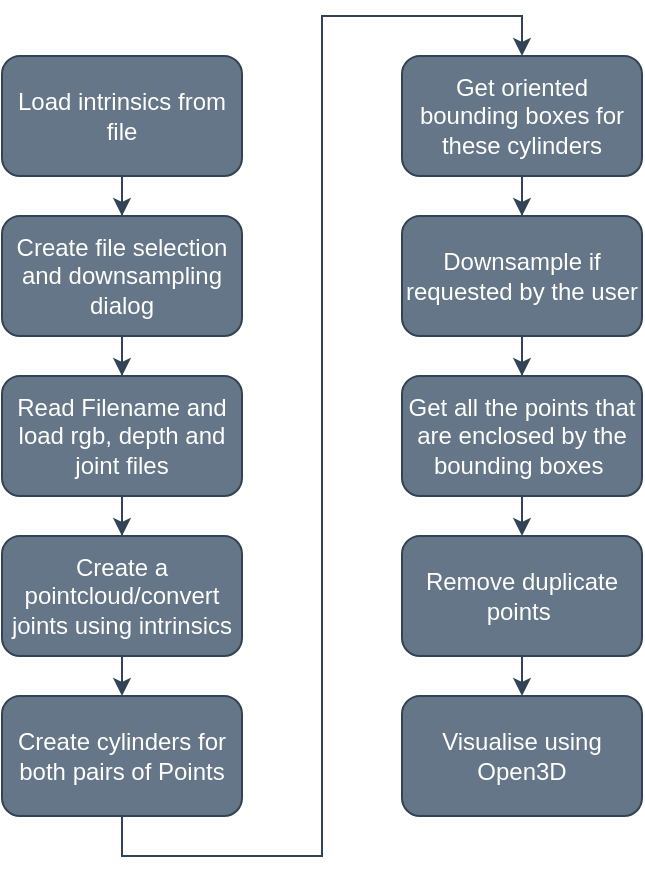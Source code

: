 <mxfile version="21.6.5" type="device">
  <diagram id="6a731a19-8d31-9384-78a2-239565b7b9f0" name="Page-1">
    <mxGraphModel dx="1098" dy="820" grid="1" gridSize="10" guides="1" tooltips="1" connect="1" arrows="1" fold="1" page="1" pageScale="1" pageWidth="1169" pageHeight="827" background="none" math="0" shadow="0">
      <root>
        <mxCell id="0" />
        <mxCell id="1" parent="0" />
        <mxCell id="n8sF6yw5eJymo0QsYwn7-57" value="" style="edgeStyle=orthogonalEdgeStyle;rounded=0;orthogonalLoop=1;jettySize=auto;html=1;fillColor=#647687;strokeColor=#314354;" edge="1" parent="1" source="n8sF6yw5eJymo0QsYwn7-55" target="n8sF6yw5eJymo0QsYwn7-56">
          <mxGeometry relative="1" as="geometry" />
        </mxCell>
        <mxCell id="n8sF6yw5eJymo0QsYwn7-55" value="Load intrinsics from file" style="rounded=1;whiteSpace=wrap;html=1;fillColor=#647687;strokeColor=#314354;fontColor=#ffffff;" vertex="1" parent="1">
          <mxGeometry x="240" y="60" width="120" height="60" as="geometry" />
        </mxCell>
        <mxCell id="n8sF6yw5eJymo0QsYwn7-59" value="" style="edgeStyle=orthogonalEdgeStyle;rounded=0;orthogonalLoop=1;jettySize=auto;html=1;fillColor=#647687;strokeColor=#314354;" edge="1" parent="1" source="n8sF6yw5eJymo0QsYwn7-56" target="n8sF6yw5eJymo0QsYwn7-58">
          <mxGeometry relative="1" as="geometry" />
        </mxCell>
        <mxCell id="n8sF6yw5eJymo0QsYwn7-56" value="Create file selection and downsampling dialog" style="whiteSpace=wrap;html=1;fillColor=#647687;strokeColor=#314354;rounded=1;fontColor=#ffffff;" vertex="1" parent="1">
          <mxGeometry x="240" y="140" width="120" height="60" as="geometry" />
        </mxCell>
        <mxCell id="n8sF6yw5eJymo0QsYwn7-61" value="" style="edgeStyle=orthogonalEdgeStyle;rounded=0;orthogonalLoop=1;jettySize=auto;html=1;fillColor=#647687;strokeColor=#314354;" edge="1" parent="1" source="n8sF6yw5eJymo0QsYwn7-58" target="n8sF6yw5eJymo0QsYwn7-60">
          <mxGeometry relative="1" as="geometry" />
        </mxCell>
        <mxCell id="n8sF6yw5eJymo0QsYwn7-58" value="Read Filename and load rgb, depth and joint files" style="whiteSpace=wrap;html=1;fillColor=#647687;strokeColor=#314354;rounded=1;fontColor=#ffffff;" vertex="1" parent="1">
          <mxGeometry x="240" y="220" width="120" height="60" as="geometry" />
        </mxCell>
        <mxCell id="n8sF6yw5eJymo0QsYwn7-79" style="edgeStyle=orthogonalEdgeStyle;rounded=0;orthogonalLoop=1;jettySize=auto;html=1;exitX=0.5;exitY=1;exitDx=0;exitDy=0;entryX=0.5;entryY=0;entryDx=0;entryDy=0;fillColor=#647687;strokeColor=#314354;" edge="1" parent="1" source="n8sF6yw5eJymo0QsYwn7-60" target="n8sF6yw5eJymo0QsYwn7-62">
          <mxGeometry relative="1" as="geometry" />
        </mxCell>
        <mxCell id="n8sF6yw5eJymo0QsYwn7-60" value="Create a pointcloud/convert joints using intrinsics" style="whiteSpace=wrap;html=1;fillColor=#647687;strokeColor=#314354;rounded=1;fontColor=#ffffff;" vertex="1" parent="1">
          <mxGeometry x="240" y="300" width="120" height="60" as="geometry" />
        </mxCell>
        <mxCell id="n8sF6yw5eJymo0QsYwn7-80" style="edgeStyle=orthogonalEdgeStyle;rounded=0;orthogonalLoop=1;jettySize=auto;html=1;exitX=0.5;exitY=1;exitDx=0;exitDy=0;entryX=0.5;entryY=0;entryDx=0;entryDy=0;fillColor=#647687;strokeColor=#314354;" edge="1" parent="1" source="n8sF6yw5eJymo0QsYwn7-62" target="n8sF6yw5eJymo0QsYwn7-64">
          <mxGeometry relative="1" as="geometry" />
        </mxCell>
        <mxCell id="n8sF6yw5eJymo0QsYwn7-62" value="Create cylinders for both pairs of Points" style="whiteSpace=wrap;html=1;fillColor=#647687;strokeColor=#314354;rounded=1;fontColor=#ffffff;" vertex="1" parent="1">
          <mxGeometry x="240" y="380" width="120" height="60" as="geometry" />
        </mxCell>
        <mxCell id="n8sF6yw5eJymo0QsYwn7-67" value="" style="edgeStyle=orthogonalEdgeStyle;rounded=0;orthogonalLoop=1;jettySize=auto;html=1;fillColor=#647687;strokeColor=#314354;" edge="1" parent="1" source="n8sF6yw5eJymo0QsYwn7-64" target="n8sF6yw5eJymo0QsYwn7-66">
          <mxGeometry relative="1" as="geometry" />
        </mxCell>
        <mxCell id="n8sF6yw5eJymo0QsYwn7-64" value="Get oriented bounding boxes for these cylinders" style="whiteSpace=wrap;html=1;fillColor=#647687;strokeColor=#314354;rounded=1;fontColor=#ffffff;" vertex="1" parent="1">
          <mxGeometry x="440" y="60" width="120" height="60" as="geometry" />
        </mxCell>
        <mxCell id="n8sF6yw5eJymo0QsYwn7-70" value="" style="edgeStyle=orthogonalEdgeStyle;rounded=0;orthogonalLoop=1;jettySize=auto;html=1;fillColor=#647687;strokeColor=#314354;" edge="1" parent="1" source="n8sF6yw5eJymo0QsYwn7-66" target="n8sF6yw5eJymo0QsYwn7-69">
          <mxGeometry relative="1" as="geometry" />
        </mxCell>
        <mxCell id="n8sF6yw5eJymo0QsYwn7-66" value="Downsample if requested by the user" style="whiteSpace=wrap;html=1;fillColor=#647687;strokeColor=#314354;rounded=1;fontColor=#ffffff;" vertex="1" parent="1">
          <mxGeometry x="440" y="140" width="120" height="60" as="geometry" />
        </mxCell>
        <mxCell id="n8sF6yw5eJymo0QsYwn7-81" style="edgeStyle=orthogonalEdgeStyle;rounded=0;orthogonalLoop=1;jettySize=auto;html=1;exitX=0.5;exitY=1;exitDx=0;exitDy=0;entryX=0.5;entryY=0;entryDx=0;entryDy=0;fillColor=#647687;strokeColor=#314354;" edge="1" parent="1" source="n8sF6yw5eJymo0QsYwn7-69" target="n8sF6yw5eJymo0QsYwn7-73">
          <mxGeometry relative="1" as="geometry" />
        </mxCell>
        <mxCell id="n8sF6yw5eJymo0QsYwn7-69" value="Get all the points that are enclosed by the bounding boxes&amp;nbsp;" style="whiteSpace=wrap;html=1;fillColor=#647687;strokeColor=#314354;rounded=1;fontColor=#ffffff;" vertex="1" parent="1">
          <mxGeometry x="440" y="220" width="120" height="60" as="geometry" />
        </mxCell>
        <mxCell id="n8sF6yw5eJymo0QsYwn7-82" style="edgeStyle=orthogonalEdgeStyle;rounded=0;orthogonalLoop=1;jettySize=auto;html=1;exitX=0.5;exitY=1;exitDx=0;exitDy=0;entryX=0.5;entryY=0;entryDx=0;entryDy=0;fillColor=#647687;strokeColor=#314354;" edge="1" parent="1" source="n8sF6yw5eJymo0QsYwn7-73" target="n8sF6yw5eJymo0QsYwn7-75">
          <mxGeometry relative="1" as="geometry" />
        </mxCell>
        <mxCell id="n8sF6yw5eJymo0QsYwn7-73" value="Remove duplicate points&amp;nbsp;" style="whiteSpace=wrap;html=1;fillColor=#647687;strokeColor=#314354;rounded=1;fontColor=#ffffff;" vertex="1" parent="1">
          <mxGeometry x="440" y="300" width="120" height="60" as="geometry" />
        </mxCell>
        <mxCell id="n8sF6yw5eJymo0QsYwn7-75" value="Visualise using Open3D" style="whiteSpace=wrap;html=1;fillColor=#647687;strokeColor=#314354;rounded=1;fontColor=#ffffff;" vertex="1" parent="1">
          <mxGeometry x="440" y="380" width="120" height="60" as="geometry" />
        </mxCell>
      </root>
    </mxGraphModel>
  </diagram>
</mxfile>
